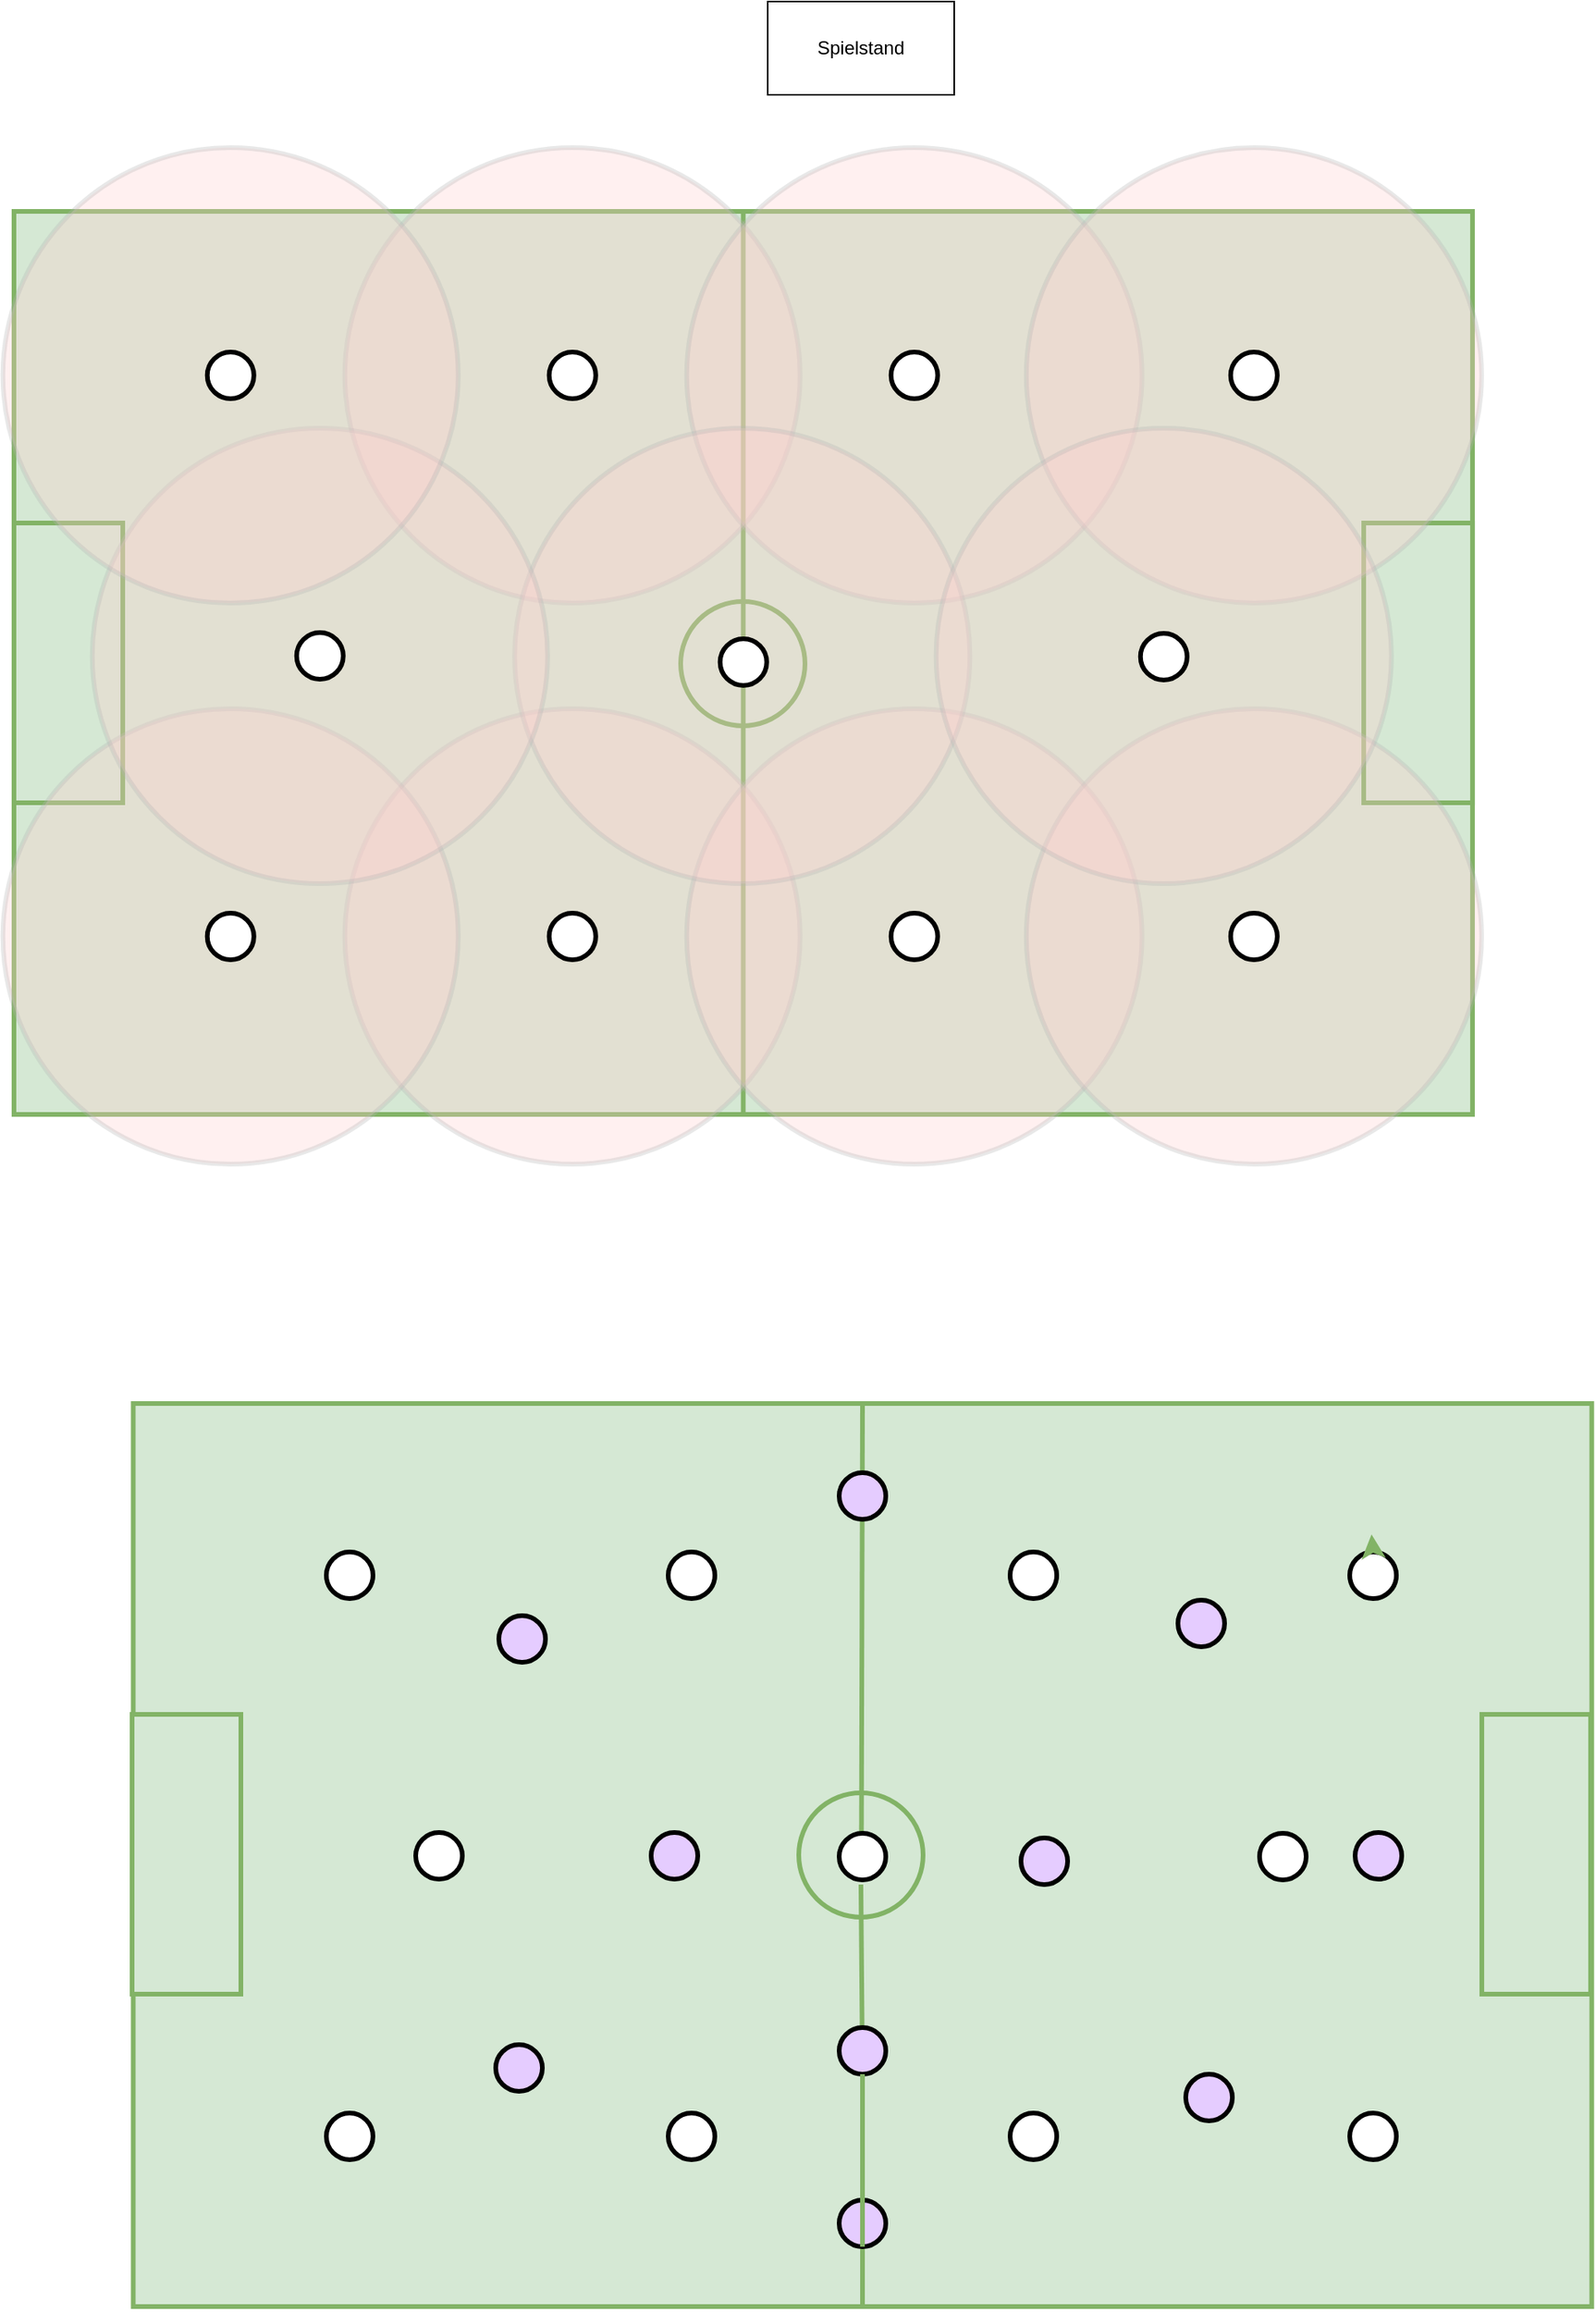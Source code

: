 <mxfile version="14.8.4" type="device"><diagram id="WwMCw7CNFOA4F33TLyeC" name="Page-1"><mxGraphModel dx="2577" dy="748" grid="0" gridSize="10" guides="1" tooltips="1" connect="1" arrows="1" fold="1" page="1" pageScale="1" pageWidth="1169" pageHeight="827" math="0" shadow="0"><root><mxCell id="0"/><mxCell id="1" parent="0"/><mxCell id="zOt2Jv_G9f3WtwIjUald-2" value="Spielstand" style="rounded=0;whiteSpace=wrap;html=1;" parent="1" vertex="1"><mxGeometry x="-644.98" y="48" width="120" height="60" as="geometry"/></mxCell><mxCell id="zOt2Jv_G9f3WtwIjUald-1" value="" style="rounded=0;whiteSpace=wrap;html=1;strokeWidth=3;fillColor=#d5e8d4;strokeColor=#82b366;" parent="1" vertex="1"><mxGeometry x="-1130" y="183" width="938.54" height="581" as="geometry"/></mxCell><mxCell id="zOt2Jv_G9f3WtwIjUald-4" value="" style="rounded=0;whiteSpace=wrap;html=1;strokeWidth=3;fillColor=#d5e8d4;strokeColor=#82b366;" parent="1" vertex="1"><mxGeometry x="-1130" y="383.5" width="70" height="180" as="geometry"/></mxCell><mxCell id="zOt2Jv_G9f3WtwIjUald-5" value="" style="rounded=0;whiteSpace=wrap;html=1;strokeWidth=3;fillColor=#d5e8d4;strokeColor=#82b366;" parent="1" vertex="1"><mxGeometry x="-261.46" y="383.5" width="70" height="180" as="geometry"/></mxCell><mxCell id="zOt2Jv_G9f3WtwIjUald-7" value="" style="ellipse;whiteSpace=wrap;html=1;aspect=fixed;strokeWidth=3;fillColor=#d5e8d4;strokeColor=#82b366;" parent="1" vertex="1"><mxGeometry x="-701" y="434" width="80" height="80" as="geometry"/></mxCell><mxCell id="zOt2Jv_G9f3WtwIjUald-6" value="" style="endArrow=none;html=1;entryX=0.5;entryY=0;entryDx=0;entryDy=0;exitX=0.5;exitY=1;exitDx=0;exitDy=0;startArrow=none;strokeWidth=3;fillColor=#d5e8d4;strokeColor=#82b366;" parent="1" source="zOt2Jv_G9f3WtwIjUald-8" target="zOt2Jv_G9f3WtwIjUald-1" edge="1"><mxGeometry x="-1130" y="183" width="50" height="50" as="geometry"><mxPoint x="-610" y="503" as="sourcePoint"/><mxPoint x="-560" y="453" as="targetPoint"/><Array as="points"/></mxGeometry></mxCell><mxCell id="zOt2Jv_G9f3WtwIjUald-8" value="" style="ellipse;whiteSpace=wrap;html=1;aspect=fixed;strokeColor=#82b366;fillColor=#82B366;" parent="1" vertex="1"><mxGeometry x="-666.23" y="468.5" width="11" height="11" as="geometry"/></mxCell><mxCell id="zOt2Jv_G9f3WtwIjUald-9" value="" style="endArrow=none;html=1;entryX=0.5;entryY=0;entryDx=0;entryDy=0;exitX=0.5;exitY=1;exitDx=0;exitDy=0;strokeWidth=3;fillColor=#d5e8d4;strokeColor=#82b366;" parent="1" source="zOt2Jv_G9f3WtwIjUald-1" target="zOt2Jv_G9f3WtwIjUald-8" edge="1"><mxGeometry x="-1130" y="183" width="50" height="50" as="geometry"><mxPoint x="-660.73" y="764" as="sourcePoint"/><mxPoint x="-660.73" y="183" as="targetPoint"/><Array as="points"/></mxGeometry></mxCell><mxCell id="zOt2Jv_G9f3WtwIjUald-68" value="" style="ellipse;whiteSpace=wrap;html=1;aspect=fixed;strokeWidth=3;strokeColor=#B3B3B3;opacity=30;fillColor=#FFCCCC;" parent="1" vertex="1"><mxGeometry x="-917.13" y="503" width="293" height="293" as="geometry"/></mxCell><mxCell id="zOt2Jv_G9f3WtwIjUald-69" value="" style="ellipse;whiteSpace=wrap;html=1;aspect=fixed;strokeWidth=3;strokeColor=#B3B3B3;opacity=30;fillColor=#FFCCCC;" parent="1" vertex="1"><mxGeometry x="-697.13" y="503" width="293" height="293" as="geometry"/></mxCell><mxCell id="zOt2Jv_G9f3WtwIjUald-71" value="" style="ellipse;whiteSpace=wrap;html=1;aspect=fixed;strokeWidth=3;strokeColor=#B3B3B3;opacity=30;fillColor=#FFCCCC;" parent="1" vertex="1"><mxGeometry x="-917.13" y="142" width="293" height="293" as="geometry"/></mxCell><mxCell id="zOt2Jv_G9f3WtwIjUald-70" value="" style="ellipse;whiteSpace=wrap;html=1;aspect=fixed;strokeWidth=3;strokeColor=#B3B3B3;opacity=30;fillColor=#FFCCCC;" parent="1" vertex="1"><mxGeometry x="-478.59" y="503" width="293" height="293" as="geometry"/></mxCell><mxCell id="zOt2Jv_G9f3WtwIjUald-72" value="" style="ellipse;whiteSpace=wrap;html=1;aspect=fixed;strokeWidth=3;strokeColor=#B3B3B3;opacity=30;fillColor=#FFCCCC;" parent="1" vertex="1"><mxGeometry x="-697.13" y="142" width="293" height="293" as="geometry"/></mxCell><mxCell id="zOt2Jv_G9f3WtwIjUald-73" value="" style="ellipse;whiteSpace=wrap;html=1;aspect=fixed;strokeWidth=3;strokeColor=#B3B3B3;opacity=30;fillColor=#FFCCCC;" parent="1" vertex="1"><mxGeometry x="-478.59" y="142" width="293" height="293" as="geometry"/></mxCell><mxCell id="zOt2Jv_G9f3WtwIjUald-64" value="" style="ellipse;whiteSpace=wrap;html=1;aspect=fixed;strokeWidth=3;strokeColor=#B3B3B3;opacity=30;fillColor=#FFCCCC;" parent="1" vertex="1"><mxGeometry x="-807.86" y="322.5" width="293" height="293" as="geometry"/></mxCell><mxCell id="zOt2Jv_G9f3WtwIjUald-62" value="" style="ellipse;whiteSpace=wrap;html=1;aspect=fixed;strokeWidth=3;strokeColor=#B3B3B3;opacity=30;fillColor=#FFCCCC;" parent="1" vertex="1"><mxGeometry x="-1137.13" y="503" width="293" height="293" as="geometry"/></mxCell><mxCell id="zOt2Jv_G9f3WtwIjUald-54" value="" style="ellipse;whiteSpace=wrap;html=1;aspect=fixed;strokeWidth=3;" parent="1" vertex="1"><mxGeometry x="-785.63" y="273.5" width="30" height="30" as="geometry"/></mxCell><mxCell id="zOt2Jv_G9f3WtwIjUald-42" value="" style="ellipse;whiteSpace=wrap;html=1;aspect=fixed;strokeWidth=3;" parent="1" vertex="1"><mxGeometry x="-565.63" y="273.5" width="30" height="30" as="geometry"/></mxCell><mxCell id="zOt2Jv_G9f3WtwIjUald-33" value="" style="ellipse;whiteSpace=wrap;html=1;aspect=fixed;strokeWidth=3;" parent="1" vertex="1"><mxGeometry x="-347.09" y="273.5" width="30" height="30" as="geometry"/></mxCell><mxCell id="zOt2Jv_G9f3WtwIjUald-48" value="" style="ellipse;whiteSpace=wrap;html=1;aspect=fixed;strokeWidth=3;" parent="1" vertex="1"><mxGeometry x="-675.63" y="458" width="30" height="30" as="geometry"/></mxCell><mxCell id="zOt2Jv_G9f3WtwIjUald-57" value="" style="ellipse;whiteSpace=wrap;html=1;aspect=fixed;strokeWidth=3;" parent="1" vertex="1"><mxGeometry x="-1005.63" y="634.5" width="30" height="30" as="geometry"/></mxCell><mxCell id="zOt2Jv_G9f3WtwIjUald-51" value="" style="ellipse;whiteSpace=wrap;html=1;aspect=fixed;strokeWidth=3;" parent="1" vertex="1"><mxGeometry x="-785.63" y="634.5" width="30" height="30" as="geometry"/></mxCell><mxCell id="zOt2Jv_G9f3WtwIjUald-45" value="" style="ellipse;whiteSpace=wrap;html=1;aspect=fixed;strokeWidth=3;" parent="1" vertex="1"><mxGeometry x="-565.63" y="634.5" width="30" height="30" as="geometry"/></mxCell><mxCell id="zOt2Jv_G9f3WtwIjUald-36" value="" style="ellipse;whiteSpace=wrap;html=1;aspect=fixed;strokeWidth=3;" parent="1" vertex="1"><mxGeometry x="-347.09" y="634.5" width="30" height="30" as="geometry"/></mxCell><mxCell id="zOt2Jv_G9f3WtwIjUald-65" value="" style="ellipse;whiteSpace=wrap;html=1;aspect=fixed;strokeWidth=3;opacity=30;fillColor=#FFCCCC;strokeColor=#B3B3B3;" parent="1" vertex="1"><mxGeometry x="-536.63" y="322.5" width="293" height="293" as="geometry"/></mxCell><mxCell id="zOt2Jv_G9f3WtwIjUald-39" value="" style="ellipse;whiteSpace=wrap;html=1;aspect=fixed;strokeWidth=3;" parent="1" vertex="1"><mxGeometry x="-405.13" y="454.5" width="30" height="30" as="geometry"/></mxCell><mxCell id="zOt2Jv_G9f3WtwIjUald-63" value="" style="ellipse;whiteSpace=wrap;html=1;aspect=fixed;strokeWidth=3;strokeColor=#B3B3B3;opacity=30;fillColor=#FFCCCC;" parent="1" vertex="1"><mxGeometry x="-1079.63" y="322.5" width="293" height="293" as="geometry"/></mxCell><mxCell id="zOt2Jv_G9f3WtwIjUald-12" value="" style="ellipse;whiteSpace=wrap;html=1;aspect=fixed;strokeWidth=3;" parent="1" vertex="1"><mxGeometry x="-948.13" y="454" width="30" height="30" as="geometry"/></mxCell><mxCell id="zOt2Jv_G9f3WtwIjUald-59" value="" style="ellipse;whiteSpace=wrap;html=1;aspect=fixed;strokeWidth=3;strokeColor=#B3B3B3;opacity=30;fillColor=#FFCCCC;" parent="1" vertex="1"><mxGeometry x="-1137.13" y="142" width="293" height="293" as="geometry"/></mxCell><mxCell id="zOt2Jv_G9f3WtwIjUald-60" value="" style="ellipse;whiteSpace=wrap;html=1;aspect=fixed;strokeWidth=3;" parent="1" vertex="1"><mxGeometry x="-1005.63" y="273.5" width="30" height="30" as="geometry"/></mxCell><mxCell id="zOt2Jv_G9f3WtwIjUald-144" value="" style="group" parent="1" vertex="1" connectable="0"><mxGeometry x="-1054" y="950" width="939.27" height="581" as="geometry"/></mxCell><mxCell id="zOt2Jv_G9f3WtwIjUald-105" value="" style="rounded=0;whiteSpace=wrap;html=1;strokeWidth=3;fillColor=#d5e8d4;strokeColor=#82b366;" parent="zOt2Jv_G9f3WtwIjUald-144" vertex="1"><mxGeometry x="0.73" width="938.54" height="581" as="geometry"/></mxCell><mxCell id="zOt2Jv_G9f3WtwIjUald-106" value="" style="rounded=0;whiteSpace=wrap;html=1;strokeWidth=3;fillColor=#d5e8d4;strokeColor=#82b366;" parent="zOt2Jv_G9f3WtwIjUald-144" vertex="1"><mxGeometry y="200" width="70" height="180" as="geometry"/></mxCell><mxCell id="zOt2Jv_G9f3WtwIjUald-107" value="" style="rounded=0;whiteSpace=wrap;html=1;strokeWidth=3;fillColor=#d5e8d4;strokeColor=#82b366;" parent="zOt2Jv_G9f3WtwIjUald-144" vertex="1"><mxGeometry x="868.54" y="200" width="70" height="180" as="geometry"/></mxCell><mxCell id="zOt2Jv_G9f3WtwIjUald-108" value="" style="ellipse;whiteSpace=wrap;html=1;aspect=fixed;strokeWidth=3;fillColor=#d5e8d4;strokeColor=#82b366;" parent="zOt2Jv_G9f3WtwIjUald-144" vertex="1"><mxGeometry x="429" y="250.5" width="80" height="80" as="geometry"/></mxCell><mxCell id="zOt2Jv_G9f3WtwIjUald-109" value="" style="endArrow=none;html=1;entryX=0.5;entryY=0;entryDx=0;entryDy=0;exitX=0.5;exitY=1;exitDx=0;exitDy=0;startArrow=none;strokeWidth=3;fillColor=#d5e8d4;strokeColor=#82b366;" parent="zOt2Jv_G9f3WtwIjUald-144" source="zOt2Jv_G9f3WtwIjUald-110" target="zOt2Jv_G9f3WtwIjUald-105" edge="1"><mxGeometry y="-0.5" width="50" height="50" as="geometry"><mxPoint x="520" y="319.5" as="sourcePoint"/><mxPoint x="570" y="269.5" as="targetPoint"/><Array as="points"/></mxGeometry></mxCell><mxCell id="zOt2Jv_G9f3WtwIjUald-110" value="" style="ellipse;whiteSpace=wrap;html=1;aspect=fixed;strokeColor=#82b366;fillColor=#82B366;" parent="zOt2Jv_G9f3WtwIjUald-144" vertex="1"><mxGeometry x="463.77" y="285" width="11" height="11" as="geometry"/></mxCell><mxCell id="zOt2Jv_G9f3WtwIjUald-114" value="" style="group" parent="zOt2Jv_G9f3WtwIjUald-144" vertex="1" connectable="0"><mxGeometry x="118" y="91.5" width="699" height="391" as="geometry"/></mxCell><mxCell id="zOt2Jv_G9f3WtwIjUald-115" value="" style="ellipse;whiteSpace=wrap;html=1;aspect=fixed;strokeWidth=3;fillColor=#FFFFFF;" parent="zOt2Jv_G9f3WtwIjUald-114" vertex="1"><mxGeometry x="227" y="4" width="30" height="30" as="geometry"/></mxCell><mxCell id="zOt2Jv_G9f3WtwIjUald-116" value="" style="ellipse;whiteSpace=wrap;html=1;aspect=fixed;strokeWidth=3;fillColor=#FFFFFF;" parent="zOt2Jv_G9f3WtwIjUald-114" vertex="1"><mxGeometry x="447" y="4" width="30" height="30" as="geometry"/></mxCell><mxCell id="zOt2Jv_G9f3WtwIjUald-117" value="" style="ellipse;whiteSpace=wrap;html=1;aspect=fixed;strokeWidth=3;fillColor=#FFFFFF;" parent="zOt2Jv_G9f3WtwIjUald-114" vertex="1"><mxGeometry x="665.54" y="4" width="30" height="30" as="geometry"/></mxCell><mxCell id="zOt2Jv_G9f3WtwIjUald-119" value="" style="ellipse;whiteSpace=wrap;html=1;aspect=fixed;strokeWidth=3;fillColor=#FFFFFF;" parent="zOt2Jv_G9f3WtwIjUald-114" vertex="1"><mxGeometry x="7" y="365" width="30" height="30" as="geometry"/></mxCell><mxCell id="zOt2Jv_G9f3WtwIjUald-120" value="" style="ellipse;whiteSpace=wrap;html=1;aspect=fixed;strokeWidth=3;fillColor=#FFFFFF;" parent="zOt2Jv_G9f3WtwIjUald-114" vertex="1"><mxGeometry x="227" y="365" width="30" height="30" as="geometry"/></mxCell><mxCell id="zOt2Jv_G9f3WtwIjUald-121" value="" style="ellipse;whiteSpace=wrap;html=1;aspect=fixed;strokeWidth=3;fillColor=#FFFFFF;" parent="zOt2Jv_G9f3WtwIjUald-114" vertex="1"><mxGeometry x="447" y="365" width="30" height="30" as="geometry"/></mxCell><mxCell id="zOt2Jv_G9f3WtwIjUald-122" value="" style="ellipse;whiteSpace=wrap;html=1;aspect=fixed;strokeWidth=3;fillColor=#FFFFFF;" parent="zOt2Jv_G9f3WtwIjUald-114" vertex="1"><mxGeometry x="665.54" y="365" width="30" height="30" as="geometry"/></mxCell><mxCell id="zOt2Jv_G9f3WtwIjUald-123" value="" style="ellipse;whiteSpace=wrap;html=1;aspect=fixed;strokeWidth=3;fillColor=#FFFFFF;" parent="zOt2Jv_G9f3WtwIjUald-114" vertex="1"><mxGeometry x="607.5" y="185" width="30" height="30" as="geometry"/></mxCell><mxCell id="zOt2Jv_G9f3WtwIjUald-124" value="" style="ellipse;whiteSpace=wrap;html=1;aspect=fixed;strokeWidth=3;fillColor=#FFFFFF;" parent="zOt2Jv_G9f3WtwIjUald-114" vertex="1"><mxGeometry x="64.5" y="184.5" width="30" height="30" as="geometry"/></mxCell><mxCell id="zOt2Jv_G9f3WtwIjUald-125" value="" style="ellipse;whiteSpace=wrap;html=1;aspect=fixed;strokeWidth=3;fillColor=#FFFFFF;" parent="zOt2Jv_G9f3WtwIjUald-114" vertex="1"><mxGeometry x="7" y="4" width="30" height="30" as="geometry"/></mxCell><mxCell id="zOt2Jv_G9f3WtwIjUald-92" value="" style="ellipse;whiteSpace=wrap;html=1;aspect=fixed;strokeWidth=3;fillColor=#E5CCFF;" parent="zOt2Jv_G9f3WtwIjUald-114" vertex="1"><mxGeometry x="454" y="188" width="30" height="30" as="geometry"/></mxCell><mxCell id="zOt2Jv_G9f3WtwIjUald-96" value="" style="ellipse;whiteSpace=wrap;html=1;aspect=fixed;strokeWidth=3;fillColor=#E5CCFF;" parent="zOt2Jv_G9f3WtwIjUald-114" vertex="1"><mxGeometry x="669" y="184.5" width="30" height="30" as="geometry"/></mxCell><mxCell id="zOt2Jv_G9f3WtwIjUald-95" value="" style="ellipse;whiteSpace=wrap;html=1;aspect=fixed;strokeWidth=3;fillColor=#E5CCFF;" parent="zOt2Jv_G9f3WtwIjUald-114" vertex="1"><mxGeometry x="560" y="340" width="30" height="30" as="geometry"/></mxCell><mxCell id="zOt2Jv_G9f3WtwIjUald-118" value="" style="ellipse;whiteSpace=wrap;html=1;aspect=fixed;strokeWidth=3;fillColor=#FFFFFF;" parent="zOt2Jv_G9f3WtwIjUald-114" vertex="1"><mxGeometry x="337" y="185" width="30" height="30" as="geometry"/></mxCell><mxCell id="zOt2Jv_G9f3WtwIjUald-93" value="" style="ellipse;whiteSpace=wrap;html=1;aspect=fixed;strokeWidth=3;fillColor=#E5CCFF;" parent="zOt2Jv_G9f3WtwIjUald-114" vertex="1"><mxGeometry x="118" y="45" width="30" height="30" as="geometry"/></mxCell><mxCell id="zOt2Jv_G9f3WtwIjUald-94" value="" style="ellipse;whiteSpace=wrap;html=1;aspect=fixed;strokeWidth=3;fillColor=#E5CCFF;" parent="zOt2Jv_G9f3WtwIjUald-114" vertex="1"><mxGeometry x="216" y="184.5" width="30" height="30" as="geometry"/></mxCell><mxCell id="zOt2Jv_G9f3WtwIjUald-89" value="" style="ellipse;whiteSpace=wrap;html=1;aspect=fixed;strokeWidth=3;fillColor=#E5CCFF;" parent="zOt2Jv_G9f3WtwIjUald-144" vertex="1"><mxGeometry x="455" y="44.5" width="30" height="30" as="geometry"/></mxCell><mxCell id="zOt2Jv_G9f3WtwIjUald-90" value="" style="ellipse;whiteSpace=wrap;html=1;aspect=fixed;strokeWidth=3;fillColor=#E5CCFF;" parent="zOt2Jv_G9f3WtwIjUald-144" vertex="1"><mxGeometry x="673" y="126.5" width="30" height="30" as="geometry"/></mxCell><mxCell id="zOt2Jv_G9f3WtwIjUald-140" value="" style="endArrow=none;html=1;strokeWidth=3;entryX=0.5;entryY=1;entryDx=0;entryDy=0;strokeColor=#82B366;startArrow=none;" parent="zOt2Jv_G9f3WtwIjUald-144" source="zOt2Jv_G9f3WtwIjUald-102" target="zOt2Jv_G9f3WtwIjUald-105" edge="1"><mxGeometry y="-0.5" width="50" height="50" as="geometry"><mxPoint x="469" y="309.5" as="sourcePoint"/><mxPoint x="518" y="364.5" as="targetPoint"/></mxGeometry></mxCell><mxCell id="zOt2Jv_G9f3WtwIjUald-91" value="" style="ellipse;whiteSpace=wrap;html=1;aspect=fixed;strokeWidth=3;fillColor=#E5CCFF;" parent="zOt2Jv_G9f3WtwIjUald-144" vertex="1"><mxGeometry x="234" y="412.5" width="30" height="30" as="geometry"/></mxCell><mxCell id="zOt2Jv_G9f3WtwIjUald-142" value="" style="endArrow=none;html=1;strokeWidth=3;entryX=0.5;entryY=1;entryDx=0;entryDy=0;strokeColor=#82B366;" parent="zOt2Jv_G9f3WtwIjUald-144" target="zOt2Jv_G9f3WtwIjUald-100" edge="1"><mxGeometry y="-0.5" width="50" height="50" as="geometry"><mxPoint x="469" y="309.5" as="sourcePoint"/><mxPoint x="470" y="542.5" as="targetPoint"/></mxGeometry></mxCell><mxCell id="zOt2Jv_G9f3WtwIjUald-102" value="" style="ellipse;whiteSpace=wrap;html=1;aspect=fixed;strokeWidth=3;fillColor=#E5CCFF;" parent="zOt2Jv_G9f3WtwIjUald-144" vertex="1"><mxGeometry x="455" y="512.5" width="30" height="30" as="geometry"/></mxCell><mxCell id="zOt2Jv_G9f3WtwIjUald-100" value="" style="ellipse;whiteSpace=wrap;html=1;aspect=fixed;strokeWidth=3;fillColor=#E5CCFF;" parent="zOt2Jv_G9f3WtwIjUald-144" vertex="1"><mxGeometry x="455" y="401.5" width="30" height="30" as="geometry"/></mxCell><mxCell id="zOt2Jv_G9f3WtwIjUald-141" value="" style="endArrow=none;html=1;strokeWidth=3;entryX=0.5;entryY=1;entryDx=0;entryDy=0;strokeColor=#82B366;startArrow=none;" parent="zOt2Jv_G9f3WtwIjUald-144" source="zOt2Jv_G9f3WtwIjUald-100" target="zOt2Jv_G9f3WtwIjUald-102" edge="1"><mxGeometry y="-0.5" width="50" height="50" as="geometry"><mxPoint x="469" y="309.5" as="sourcePoint"/><mxPoint x="469.27" y="580.5" as="targetPoint"/></mxGeometry></mxCell><mxCell id="zOt2Jv_G9f3WtwIjUald-143" style="edgeStyle=orthogonalEdgeStyle;rounded=0;orthogonalLoop=1;jettySize=auto;html=1;exitX=0.5;exitY=0;exitDx=0;exitDy=0;entryX=0.849;entryY=0.145;entryDx=0;entryDy=0;entryPerimeter=0;strokeColor=#82B366;strokeWidth=3;" parent="zOt2Jv_G9f3WtwIjUald-144" source="zOt2Jv_G9f3WtwIjUald-117" target="zOt2Jv_G9f3WtwIjUald-105" edge="1"><mxGeometry relative="1" as="geometry"/></mxCell></root></mxGraphModel></diagram></mxfile>